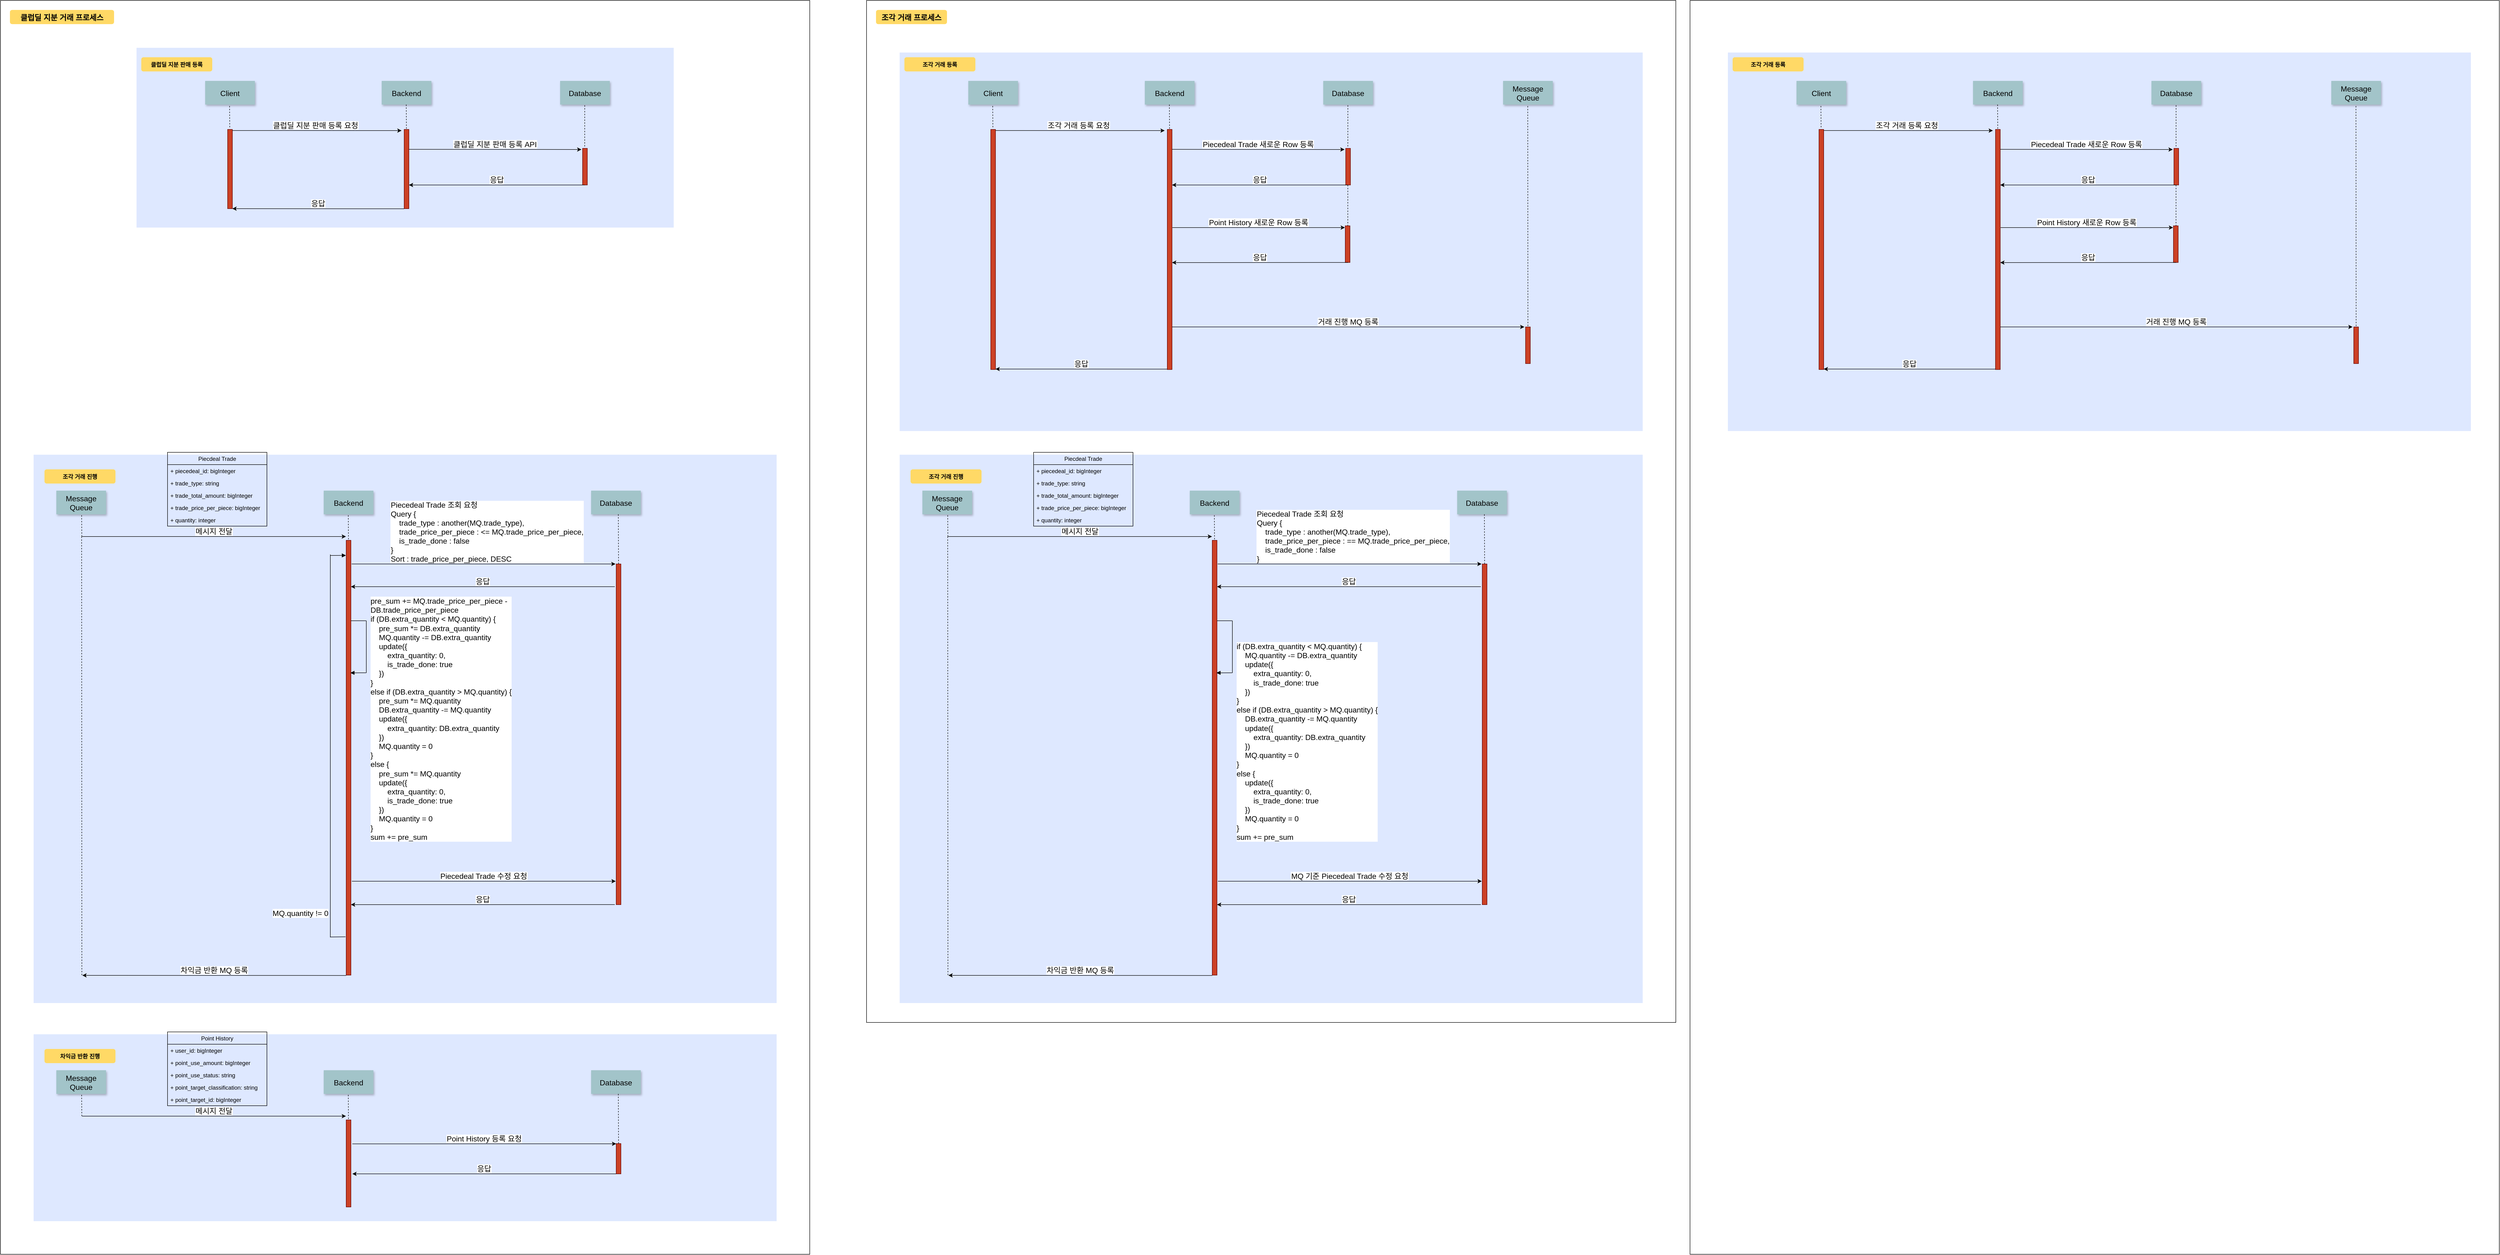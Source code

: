 <mxfile version="16.0.0" type="github">
  <diagram name="Page-1" id="9361dd3d-8414-5efd-6122-117bd74ce7a7">
    <mxGraphModel dx="2985" dy="1771" grid="1" gridSize="10" guides="1" tooltips="1" connect="1" arrows="1" fold="1" page="0" pageScale="1.5" pageWidth="826" pageHeight="1169" background="none" math="0" shadow="0">
      <root>
        <mxCell id="0" />
        <mxCell id="1" parent="0" />
        <mxCell id="0vnZlIIRoeIECLGpW38v-94" value="" style="rounded=0;whiteSpace=wrap;html=1;" parent="1" vertex="1">
          <mxGeometry x="3320" y="-80" width="1710" height="2650" as="geometry" />
        </mxCell>
        <mxCell id="KlOb9oc-CN9GO7hvicui-72" value="" style="rounded=0;whiteSpace=wrap;html=1;" parent="1" vertex="1">
          <mxGeometry x="1580" y="-80" width="1710" height="2160" as="geometry" />
        </mxCell>
        <mxCell id="69" value="" style="fillColor=#DEE8FF;strokeColor=none" parent="1" vertex="1">
          <mxGeometry x="1650" y="30" width="1570" height="800" as="geometry" />
        </mxCell>
        <mxCell id="71" value="조각 거래 등록" style="rounded=1;fontStyle=1;fillColor=#FFD966;strokeColor=none" parent="1" vertex="1">
          <mxGeometry x="1660" y="40" width="150" height="30" as="geometry" />
        </mxCell>
        <mxCell id="AhJz03Bt-B3YiPbpUyde-89" value="Client" style="shadow=1;fillColor=#A2C4C9;strokeColor=none;fontSize=16;" parent="1" vertex="1">
          <mxGeometry x="1795" y="90" width="105" height="50" as="geometry" />
        </mxCell>
        <mxCell id="AhJz03Bt-B3YiPbpUyde-90" value="Backend" style="shadow=1;fillColor=#A2C4C9;strokeColor=none;fontSize=16;" parent="1" vertex="1">
          <mxGeometry x="2168" y="90" width="105" height="50" as="geometry" />
        </mxCell>
        <mxCell id="AhJz03Bt-B3YiPbpUyde-91" value="Database" style="shadow=1;fillColor=#A2C4C9;strokeColor=none;fontSize=16;" parent="1" vertex="1">
          <mxGeometry x="2545" y="90" width="105" height="50" as="geometry" />
        </mxCell>
        <mxCell id="AhJz03Bt-B3YiPbpUyde-92" value="Message&#xa;Queue" style="shadow=1;fillColor=#A2C4C9;strokeColor=none;fontSize=16;" parent="1" vertex="1">
          <mxGeometry x="2925" y="90" width="105" height="50" as="geometry" />
        </mxCell>
        <mxCell id="AhJz03Bt-B3YiPbpUyde-94" value="조각 거래 등록 요청" style="edgeStyle=elbowEdgeStyle;elbow=vertical;verticalLabelPosition=top;verticalAlign=bottom;fontSize=16;" parent="1" edge="1">
          <mxGeometry x="1924.5" y="-38.12" width="100" height="100" as="geometry">
            <mxPoint x="1847" y="194.88" as="sourcePoint" />
            <mxPoint x="2210" y="195" as="targetPoint" />
            <Array as="points" />
          </mxGeometry>
        </mxCell>
        <mxCell id="AhJz03Bt-B3YiPbpUyde-95" value="" style="edgeStyle=none;endArrow=none;dashed=1" parent="1" edge="1">
          <mxGeometry x="2171.441" y="235" width="100" height="100" as="geometry">
            <mxPoint x="2219.87" y="140.0" as="sourcePoint" />
            <mxPoint x="2220.28" y="192" as="targetPoint" />
          </mxGeometry>
        </mxCell>
        <mxCell id="AhJz03Bt-B3YiPbpUyde-96" value="" style="fillColor=#CC4125;strokeColor=#660000" parent="1" vertex="1">
          <mxGeometry x="2215.5" y="192.56" width="10" height="507.44" as="geometry" />
        </mxCell>
        <mxCell id="AhJz03Bt-B3YiPbpUyde-97" value="Piecedeal Trade 새로운 Row 등록" style="edgeStyle=elbowEdgeStyle;elbow=vertical;verticalLabelPosition=top;verticalAlign=bottom;fontSize=16;" parent="1" edge="1">
          <mxGeometry x="2303" y="1.66" width="100" height="100" as="geometry">
            <mxPoint x="2225.5" y="234.66" as="sourcePoint" />
            <mxPoint x="2590" y="235" as="targetPoint" />
            <Array as="points" />
          </mxGeometry>
        </mxCell>
        <mxCell id="AhJz03Bt-B3YiPbpUyde-98" value="" style="edgeStyle=none;endArrow=none;dashed=1" parent="1" edge="1">
          <mxGeometry x="2548.641" y="236.56" width="100" height="100" as="geometry">
            <mxPoint x="2597.07" y="141.56" as="sourcePoint" />
            <mxPoint x="2597" y="231" as="targetPoint" />
          </mxGeometry>
        </mxCell>
        <mxCell id="AhJz03Bt-B3YiPbpUyde-99" value="" style="fillColor=#CC4125;strokeColor=#660000" parent="1" vertex="1">
          <mxGeometry x="2592.5" y="232.56" width="10" height="77.44" as="geometry" />
        </mxCell>
        <mxCell id="AhJz03Bt-B3YiPbpUyde-100" value="응답" style="edgeStyle=elbowEdgeStyle;elbow=vertical;verticalLabelPosition=top;verticalAlign=bottom;exitX=0.5;exitY=1;exitDx=0;exitDy=0;fontSize=16;" parent="1" source="AhJz03Bt-B3YiPbpUyde-99" target="AhJz03Bt-B3YiPbpUyde-96" edge="1">
          <mxGeometry x="2457.5" y="167" width="100" height="100" as="geometry">
            <mxPoint x="2380.0" y="400.0" as="sourcePoint" />
            <mxPoint x="2753" y="400.12" as="targetPoint" />
            <Array as="points" />
          </mxGeometry>
        </mxCell>
        <mxCell id="AhJz03Bt-B3YiPbpUyde-101" value="거래 진행 MQ 등록" style="edgeStyle=elbowEdgeStyle;elbow=vertical;verticalLabelPosition=top;verticalAlign=bottom;fontSize=16;" parent="1" edge="1">
          <mxGeometry x="2303" y="377" width="100" height="100" as="geometry">
            <mxPoint x="2225.5" y="610.0" as="sourcePoint" />
            <mxPoint x="2970" y="610" as="targetPoint" />
            <Array as="points" />
          </mxGeometry>
        </mxCell>
        <mxCell id="AhJz03Bt-B3YiPbpUyde-102" value="" style="edgeStyle=none;endArrow=none;dashed=1;entryX=0.5;entryY=0;entryDx=0;entryDy=0;" parent="1" target="AhJz03Bt-B3YiPbpUyde-103" edge="1">
          <mxGeometry x="2928.711" y="238.12" width="100" height="100" as="geometry">
            <mxPoint x="2977.14" y="143.12" as="sourcePoint" />
            <mxPoint x="2977" y="410" as="targetPoint" />
          </mxGeometry>
        </mxCell>
        <mxCell id="AhJz03Bt-B3YiPbpUyde-103" value="" style="fillColor=#CC4125;strokeColor=#660000" parent="1" vertex="1">
          <mxGeometry x="2972.5" y="610" width="10" height="77.44" as="geometry" />
        </mxCell>
        <mxCell id="AhJz03Bt-B3YiPbpUyde-105" value="응답" style="edgeStyle=elbowEdgeStyle;elbow=vertical;verticalLabelPosition=top;verticalAlign=bottom;fontSize=16;" parent="1" edge="1">
          <mxGeometry x="1930" y="466" width="100" height="100" as="geometry">
            <mxPoint x="2215.5" y="699.12" as="sourcePoint" />
            <mxPoint x="1852.5" y="699" as="targetPoint" />
            <Array as="points" />
          </mxGeometry>
        </mxCell>
        <mxCell id="AhJz03Bt-B3YiPbpUyde-106" value="" style="fillColor=#CC4125;strokeColor=#660000" parent="1" vertex="1">
          <mxGeometry x="1842.5" y="192.56" width="10" height="507.44" as="geometry" />
        </mxCell>
        <mxCell id="AhJz03Bt-B3YiPbpUyde-107" value="" style="edgeStyle=none;endArrow=none;dashed=1;" parent="1" edge="1">
          <mxGeometry x="1798.161" y="238" width="100" height="100" as="geometry">
            <mxPoint x="1846.59" y="143" as="sourcePoint" />
            <mxPoint x="1847" y="190" as="targetPoint" />
          </mxGeometry>
        </mxCell>
        <mxCell id="SZOiIeE2iXW8za4jXHJB-89" value="" style="fillColor=#DEE8FF;strokeColor=none" parent="1" vertex="1">
          <mxGeometry x="1650" y="880" width="1570" height="1159" as="geometry" />
        </mxCell>
        <mxCell id="SZOiIeE2iXW8za4jXHJB-90" value="조각 거래 진행" style="rounded=1;fontStyle=1;fillColor=#FFD966;strokeColor=none" parent="1" vertex="1">
          <mxGeometry x="1673" y="911" width="150" height="30" as="geometry" />
        </mxCell>
        <mxCell id="SZOiIeE2iXW8za4jXHJB-91" value="Message&#xa;Queue" style="shadow=1;fillColor=#A2C4C9;strokeColor=none;fontSize=16;" parent="1" vertex="1">
          <mxGeometry x="1698" y="956" width="105" height="50" as="geometry" />
        </mxCell>
        <mxCell id="SZOiIeE2iXW8za4jXHJB-93" value="Backend" style="shadow=1;fillColor=#A2C4C9;strokeColor=none;fontSize=16;" parent="1" vertex="1">
          <mxGeometry x="2263" y="956" width="105" height="50" as="geometry" />
        </mxCell>
        <mxCell id="SZOiIeE2iXW8za4jXHJB-94" value="Database" style="shadow=1;fillColor=#A2C4C9;strokeColor=none;fontSize=16;" parent="1" vertex="1">
          <mxGeometry x="2828" y="956" width="105" height="50" as="geometry" />
        </mxCell>
        <mxCell id="SZOiIeE2iXW8za4jXHJB-109" value="" style="edgeStyle=none;endArrow=none;dashed=1;" parent="1" edge="1">
          <mxGeometry x="1703.071" y="1103" width="100" height="100" as="geometry">
            <mxPoint x="1751.5" y="1008" as="sourcePoint" />
            <mxPoint x="1751.91" y="1055" as="targetPoint" />
          </mxGeometry>
        </mxCell>
        <mxCell id="SZOiIeE2iXW8za4jXHJB-111" value="메시지 전달" style="edgeStyle=elbowEdgeStyle;elbow=vertical;verticalLabelPosition=top;verticalAlign=bottom;fontSize=16;" parent="1" edge="1">
          <mxGeometry x="1830" y="820" width="100" height="100" as="geometry">
            <mxPoint x="1752.5" y="1053" as="sourcePoint" />
            <mxPoint x="2310" y="1053" as="targetPoint" />
            <Array as="points" />
          </mxGeometry>
        </mxCell>
        <mxCell id="SZOiIeE2iXW8za4jXHJB-112" value="" style="edgeStyle=none;endArrow=none;dashed=1" parent="1" edge="1">
          <mxGeometry x="2266.481" y="1103" width="100" height="100" as="geometry">
            <mxPoint x="2314.91" y="1008.0" as="sourcePoint" />
            <mxPoint x="2315.32" y="1060" as="targetPoint" />
          </mxGeometry>
        </mxCell>
        <mxCell id="SZOiIeE2iXW8za4jXHJB-113" value="" style="fillColor=#CC4125;strokeColor=#660000" parent="1" vertex="1">
          <mxGeometry x="2310.5" y="1061" width="10" height="919" as="geometry" />
        </mxCell>
        <mxCell id="SZOiIeE2iXW8za4jXHJB-114" value="Piecdeal Trade" style="swimlane;fontStyle=0;childLayout=stackLayout;horizontal=1;startSize=26;fillColor=none;horizontalStack=0;resizeParent=1;resizeParentMax=0;resizeLast=0;collapsible=1;marginBottom=0;" parent="1" vertex="1">
          <mxGeometry x="1933" y="875" width="210" height="156" as="geometry" />
        </mxCell>
        <mxCell id="SZOiIeE2iXW8za4jXHJB-115" value="+ piecedeal_id: bigInteger" style="text;strokeColor=none;fillColor=none;align=left;verticalAlign=top;spacingLeft=4;spacingRight=4;overflow=hidden;rotatable=0;points=[[0,0.5],[1,0.5]];portConstraint=eastwest;" parent="SZOiIeE2iXW8za4jXHJB-114" vertex="1">
          <mxGeometry y="26" width="210" height="26" as="geometry" />
        </mxCell>
        <mxCell id="SZOiIeE2iXW8za4jXHJB-116" value="+ trade_type: string" style="text;strokeColor=none;fillColor=none;align=left;verticalAlign=top;spacingLeft=4;spacingRight=4;overflow=hidden;rotatable=0;points=[[0,0.5],[1,0.5]];portConstraint=eastwest;" parent="SZOiIeE2iXW8za4jXHJB-114" vertex="1">
          <mxGeometry y="52" width="210" height="26" as="geometry" />
        </mxCell>
        <mxCell id="SZOiIeE2iXW8za4jXHJB-117" value="+ trade_total_amount: bigInteger" style="text;strokeColor=none;fillColor=none;align=left;verticalAlign=top;spacingLeft=4;spacingRight=4;overflow=hidden;rotatable=0;points=[[0,0.5],[1,0.5]];portConstraint=eastwest;" parent="SZOiIeE2iXW8za4jXHJB-114" vertex="1">
          <mxGeometry y="78" width="210" height="26" as="geometry" />
        </mxCell>
        <mxCell id="SZOiIeE2iXW8za4jXHJB-119" value="+ trade_price_per_piece: bigInteger" style="text;strokeColor=none;fillColor=none;align=left;verticalAlign=top;spacingLeft=4;spacingRight=4;overflow=hidden;rotatable=0;points=[[0,0.5],[1,0.5]];portConstraint=eastwest;" parent="SZOiIeE2iXW8za4jXHJB-114" vertex="1">
          <mxGeometry y="104" width="210" height="26" as="geometry" />
        </mxCell>
        <mxCell id="SZOiIeE2iXW8za4jXHJB-118" value="+ quantity: integer" style="text;strokeColor=none;fillColor=none;align=left;verticalAlign=top;spacingLeft=4;spacingRight=4;overflow=hidden;rotatable=0;points=[[0,0.5],[1,0.5]];portConstraint=eastwest;" parent="SZOiIeE2iXW8za4jXHJB-114" vertex="1">
          <mxGeometry y="130" width="210" height="26" as="geometry" />
        </mxCell>
        <mxCell id="SZOiIeE2iXW8za4jXHJB-120" value="" style="fillColor=#CC4125;strokeColor=#660000" parent="1" vertex="1">
          <mxGeometry x="2881" y="1111" width="10" height="720" as="geometry" />
        </mxCell>
        <mxCell id="SZOiIeE2iXW8za4jXHJB-121" value="" style="edgeStyle=none;endArrow=none;dashed=1;entryX=0.5;entryY=0;entryDx=0;entryDy=0;" parent="1" target="SZOiIeE2iXW8za4jXHJB-120" edge="1">
          <mxGeometry x="2837.071" y="1101" width="100" height="100" as="geometry">
            <mxPoint x="2885.5" y="1006" as="sourcePoint" />
            <mxPoint x="2885.91" y="1058" as="targetPoint" />
          </mxGeometry>
        </mxCell>
        <mxCell id="SZOiIeE2iXW8za4jXHJB-123" value="Piecedeal Trade 조회 요청&#xa;Query {&#xa;    trade_type : another(MQ.trade_type),&#xa;    trade_price_per_piece : == MQ.trade_price_per_piece,&#xa;    is_trade_done : false&#xa;}" style="edgeStyle=elbowEdgeStyle;elbow=vertical;verticalLabelPosition=top;verticalAlign=bottom;fontSize=16;align=left;" parent="1" edge="1">
          <mxGeometry x="-97" y="1" width="100" height="100" as="geometry">
            <mxPoint x="2322" y="1111" as="sourcePoint" />
            <mxPoint x="2879.5" y="1111" as="targetPoint" />
            <Array as="points" />
            <mxPoint x="-198" as="offset" />
          </mxGeometry>
        </mxCell>
        <mxCell id="SZOiIeE2iXW8za4jXHJB-124" value="" style="edgeStyle=none;endArrow=none;dashed=1" parent="1" edge="1">
          <mxGeometry x="2548.551" y="405" width="100" height="100" as="geometry">
            <mxPoint x="2596.98" y="310.0" as="sourcePoint" />
            <mxPoint x="2596.91" y="399.44" as="targetPoint" />
          </mxGeometry>
        </mxCell>
        <mxCell id="SZOiIeE2iXW8za4jXHJB-125" value="Point History 새로운 Row 등록" style="edgeStyle=elbowEdgeStyle;elbow=vertical;verticalLabelPosition=top;verticalAlign=bottom;fontSize=16;" parent="1" edge="1">
          <mxGeometry x="2303.75" y="167" width="100" height="100" as="geometry">
            <mxPoint x="2226.25" y="400.0" as="sourcePoint" />
            <mxPoint x="2590.75" y="400.34" as="targetPoint" />
            <Array as="points" />
          </mxGeometry>
        </mxCell>
        <mxCell id="SZOiIeE2iXW8za4jXHJB-126" value="" style="fillColor=#CC4125;strokeColor=#660000" parent="1" vertex="1">
          <mxGeometry x="2591.5" y="396.28" width="10" height="77.44" as="geometry" />
        </mxCell>
        <mxCell id="SZOiIeE2iXW8za4jXHJB-127" value="응답" style="edgeStyle=elbowEdgeStyle;elbow=vertical;verticalLabelPosition=top;verticalAlign=bottom;exitX=0.5;exitY=1;exitDx=0;exitDy=0;fontSize=16;" parent="1" edge="1">
          <mxGeometry x="2457.5" y="330.72" width="100" height="100" as="geometry">
            <mxPoint x="2597.5" y="473.72" as="sourcePoint" />
            <mxPoint x="2225.5" y="474.308" as="targetPoint" />
            <Array as="points" />
          </mxGeometry>
        </mxCell>
        <mxCell id="SZOiIeE2iXW8za4jXHJB-129" value="응답" style="edgeStyle=elbowEdgeStyle;elbow=vertical;verticalLabelPosition=top;verticalAlign=bottom;fontSize=16;" parent="1" edge="1">
          <mxGeometry x="2398" y="926" width="100" height="100" as="geometry">
            <mxPoint x="2878" y="1159" as="sourcePoint" />
            <mxPoint x="2320.5" y="1159" as="targetPoint" />
            <Array as="points" />
          </mxGeometry>
        </mxCell>
        <mxCell id="SZOiIeE2iXW8za4jXHJB-132" value="" style="endArrow=none;html=1;rounded=0;" parent="1" edge="1">
          <mxGeometry width="50" height="50" relative="1" as="geometry">
            <mxPoint x="2320.5" y="1231" as="sourcePoint" />
            <mxPoint x="2353" y="1231" as="targetPoint" />
          </mxGeometry>
        </mxCell>
        <mxCell id="SZOiIeE2iXW8za4jXHJB-134" value="" style="endArrow=none;html=1;rounded=0;" parent="1" edge="1">
          <mxGeometry width="50" height="50" relative="1" as="geometry">
            <mxPoint x="2353" y="1231" as="sourcePoint" />
            <mxPoint x="2353" y="1341" as="targetPoint" />
          </mxGeometry>
        </mxCell>
        <mxCell id="SZOiIeE2iXW8za4jXHJB-136" value="&lt;div&gt;&lt;/div&gt;&lt;div&gt;if (DB.extra_quantity &amp;lt; MQ.quantity) {&lt;/div&gt;&lt;div&gt;&amp;nbsp; &amp;nbsp; MQ.quantity -= DB.extra_quantity&lt;/div&gt;&lt;div&gt;&amp;nbsp; &amp;nbsp; update({&lt;/div&gt;&lt;div&gt;&amp;nbsp; &amp;nbsp; &amp;nbsp; &amp;nbsp; extra_quantity: 0,&lt;/div&gt;&lt;div&gt;&amp;nbsp; &amp;nbsp; &amp;nbsp; &amp;nbsp; is_trade_done: true&lt;/div&gt;&lt;div&gt;&amp;nbsp; &amp;nbsp; })&lt;/div&gt;&lt;div&gt;}&lt;/div&gt;&lt;div&gt;else if (DB.extra_quantity &amp;gt; MQ.quantity) {&lt;/div&gt;&lt;div&gt;&amp;nbsp; &amp;nbsp; DB.extra_quantity -= MQ.quantity&lt;/div&gt;&lt;div&gt;&amp;nbsp; &amp;nbsp; update({&lt;/div&gt;&lt;div&gt;&amp;nbsp; &amp;nbsp; &amp;nbsp; &amp;nbsp; extra_quantity: DB.extra_quantity&lt;/div&gt;&lt;div&gt;&amp;nbsp; &amp;nbsp; })&lt;/div&gt;&lt;div&gt;&amp;nbsp; &amp;nbsp; MQ.quantity = 0&lt;/div&gt;&lt;div&gt;}&lt;/div&gt;&lt;div&gt;else {&lt;/div&gt;&lt;div&gt;&amp;nbsp; &amp;nbsp; update({&lt;/div&gt;&lt;div&gt;&amp;nbsp; &amp;nbsp; &amp;nbsp; &amp;nbsp; extra_quantity: 0,&lt;/div&gt;&lt;div&gt;&amp;nbsp; &amp;nbsp; &amp;nbsp; &amp;nbsp; is_trade_done: true&lt;/div&gt;&lt;div&gt;&amp;nbsp; &amp;nbsp; })&lt;/div&gt;&lt;div&gt;&amp;nbsp; &amp;nbsp; MQ.quantity = 0&lt;/div&gt;&lt;div&gt;}&lt;/div&gt;&lt;div&gt;sum += pre_sum&lt;/div&gt;" style="html=1;verticalAlign=bottom;endArrow=block;rounded=0;entryX=1.591;entryY=0.835;entryDx=0;entryDy=0;entryPerimeter=0;fontSize=16;align=left;" parent="1" edge="1">
          <mxGeometry x="-1" y="359" width="80" relative="1" as="geometry">
            <mxPoint x="2353" y="1341" as="sourcePoint" />
            <mxPoint x="2319.41" y="1341.112" as="targetPoint" />
            <mxPoint x="6" as="offset" />
          </mxGeometry>
        </mxCell>
        <mxCell id="SZOiIeE2iXW8za4jXHJB-137" value="MQ 기준 Piecedeal Trade 수정 요청" style="edgeStyle=elbowEdgeStyle;elbow=vertical;verticalLabelPosition=top;verticalAlign=bottom;fontSize=16;" parent="1" edge="1">
          <mxGeometry x="2400" y="1548.47" width="100" height="100" as="geometry">
            <mxPoint x="2322.5" y="1781.47" as="sourcePoint" />
            <mxPoint x="2880" y="1781.47" as="targetPoint" />
            <Array as="points" />
          </mxGeometry>
        </mxCell>
        <mxCell id="SZOiIeE2iXW8za4jXHJB-140" value="응답" style="edgeStyle=elbowEdgeStyle;elbow=vertical;verticalLabelPosition=top;verticalAlign=bottom;fontSize=16;" parent="1" edge="1">
          <mxGeometry x="2398" y="1597.91" width="100" height="100" as="geometry">
            <mxPoint x="2878.0" y="1830.91" as="sourcePoint" />
            <mxPoint x="2320.5" y="1830.91" as="targetPoint" />
            <Array as="points" />
          </mxGeometry>
        </mxCell>
        <mxCell id="SZOiIeE2iXW8za4jXHJB-149" value="" style="edgeStyle=none;endArrow=none;dashed=1;" parent="1" edge="1">
          <mxGeometry x="1703.071" y="1148" width="100" height="100" as="geometry">
            <mxPoint x="1751.5" y="1053" as="sourcePoint" />
            <mxPoint x="1752" y="1980" as="targetPoint" />
          </mxGeometry>
        </mxCell>
        <mxCell id="SZOiIeE2iXW8za4jXHJB-150" value="차익금 반환 MQ 등록" style="edgeStyle=elbowEdgeStyle;elbow=vertical;verticalLabelPosition=top;verticalAlign=bottom;fontSize=16;" parent="1" edge="1">
          <mxGeometry x="1830.5" y="1747.71" width="100" height="100" as="geometry">
            <mxPoint x="2310.5" y="1980.71" as="sourcePoint" />
            <mxPoint x="1753" y="1980.71" as="targetPoint" />
            <Array as="points" />
          </mxGeometry>
        </mxCell>
        <mxCell id="KlOb9oc-CN9GO7hvicui-73" value="조각 거래 프로세스" style="rounded=1;fontStyle=1;fillColor=#FFD966;strokeColor=none;fontSize=16;" parent="1" vertex="1">
          <mxGeometry x="1600" y="-60" width="150" height="30" as="geometry" />
        </mxCell>
        <mxCell id="KlOb9oc-CN9GO7hvicui-74" value="" style="rounded=0;whiteSpace=wrap;html=1;" parent="1" vertex="1">
          <mxGeometry x="-250" y="-80" width="1710" height="2650" as="geometry" />
        </mxCell>
        <mxCell id="KlOb9oc-CN9GO7hvicui-75" value="" style="fillColor=#DEE8FF;strokeColor=none" parent="1" vertex="1">
          <mxGeometry x="37.5" y="20" width="1135" height="380" as="geometry" />
        </mxCell>
        <mxCell id="KlOb9oc-CN9GO7hvicui-76" value="클럽딜 지분 판매 등록" style="rounded=1;fontStyle=1;fillColor=#FFD966;strokeColor=none" parent="1" vertex="1">
          <mxGeometry x="47.5" y="40" width="150" height="30" as="geometry" />
        </mxCell>
        <mxCell id="KlOb9oc-CN9GO7hvicui-77" value="Client" style="shadow=1;fillColor=#A2C4C9;strokeColor=none;fontSize=16;" parent="1" vertex="1">
          <mxGeometry x="182.5" y="90" width="105" height="50" as="geometry" />
        </mxCell>
        <mxCell id="KlOb9oc-CN9GO7hvicui-78" value="Backend" style="shadow=1;fillColor=#A2C4C9;strokeColor=none;fontSize=16;" parent="1" vertex="1">
          <mxGeometry x="555.5" y="90" width="105" height="50" as="geometry" />
        </mxCell>
        <mxCell id="KlOb9oc-CN9GO7hvicui-79" value="Database" style="shadow=1;fillColor=#A2C4C9;strokeColor=none;fontSize=16;" parent="1" vertex="1">
          <mxGeometry x="932.5" y="90" width="105" height="50" as="geometry" />
        </mxCell>
        <mxCell id="KlOb9oc-CN9GO7hvicui-81" value="클럽딜 지분 판매 등록 요청" style="edgeStyle=elbowEdgeStyle;elbow=vertical;verticalLabelPosition=top;verticalAlign=bottom;fontSize=16;" parent="1" edge="1">
          <mxGeometry x="312" y="-38.12" width="100" height="100" as="geometry">
            <mxPoint x="234.5" y="194.88" as="sourcePoint" />
            <mxPoint x="597.5" y="195" as="targetPoint" />
            <Array as="points" />
          </mxGeometry>
        </mxCell>
        <mxCell id="KlOb9oc-CN9GO7hvicui-82" value="" style="edgeStyle=none;endArrow=none;dashed=1" parent="1" edge="1">
          <mxGeometry x="558.941" y="235" width="100" height="100" as="geometry">
            <mxPoint x="607.37" y="140" as="sourcePoint" />
            <mxPoint x="607.78" y="192.0" as="targetPoint" />
          </mxGeometry>
        </mxCell>
        <mxCell id="KlOb9oc-CN9GO7hvicui-83" value="" style="fillColor=#CC4125;strokeColor=#660000" parent="1" vertex="1">
          <mxGeometry x="603" y="192.56" width="10" height="167.44" as="geometry" />
        </mxCell>
        <mxCell id="KlOb9oc-CN9GO7hvicui-84" value="클럽딜 지분 판매 등록 API" style="edgeStyle=elbowEdgeStyle;elbow=vertical;verticalLabelPosition=top;verticalAlign=bottom;fontSize=16;" parent="1" edge="1">
          <mxGeometry x="690.5" y="1.66" width="100" height="100" as="geometry">
            <mxPoint x="613" y="234.66" as="sourcePoint" />
            <mxPoint x="977.5" y="235" as="targetPoint" />
            <Array as="points" />
          </mxGeometry>
        </mxCell>
        <mxCell id="KlOb9oc-CN9GO7hvicui-85" value="" style="edgeStyle=none;endArrow=none;dashed=1" parent="1" edge="1">
          <mxGeometry x="936.141" y="236.56" width="100" height="100" as="geometry">
            <mxPoint x="984.57" y="141.56" as="sourcePoint" />
            <mxPoint x="984.5" y="231" as="targetPoint" />
          </mxGeometry>
        </mxCell>
        <mxCell id="KlOb9oc-CN9GO7hvicui-86" value="" style="fillColor=#CC4125;strokeColor=#660000" parent="1" vertex="1">
          <mxGeometry x="980" y="232.56" width="10" height="77.44" as="geometry" />
        </mxCell>
        <mxCell id="KlOb9oc-CN9GO7hvicui-87" value="응답" style="edgeStyle=elbowEdgeStyle;elbow=vertical;verticalLabelPosition=top;verticalAlign=bottom;exitX=0.5;exitY=1;exitDx=0;exitDy=0;fontSize=16;" parent="1" source="KlOb9oc-CN9GO7hvicui-86" target="KlOb9oc-CN9GO7hvicui-83" edge="1">
          <mxGeometry x="845" y="167" width="100" height="100" as="geometry">
            <mxPoint x="767.5" y="400.0" as="sourcePoint" />
            <mxPoint x="1140.5" y="400.12" as="targetPoint" />
            <Array as="points" />
          </mxGeometry>
        </mxCell>
        <mxCell id="KlOb9oc-CN9GO7hvicui-91" value="응답" style="edgeStyle=elbowEdgeStyle;elbow=vertical;verticalLabelPosition=top;verticalAlign=bottom;fontSize=16;" parent="1" edge="1">
          <mxGeometry x="317.5" y="127.18" width="100" height="100" as="geometry">
            <mxPoint x="603" y="360.3" as="sourcePoint" />
            <mxPoint x="240" y="360.18" as="targetPoint" />
            <Array as="points" />
          </mxGeometry>
        </mxCell>
        <mxCell id="KlOb9oc-CN9GO7hvicui-92" value="" style="fillColor=#CC4125;strokeColor=#660000" parent="1" vertex="1">
          <mxGeometry x="230" y="192.56" width="10" height="167.44" as="geometry" />
        </mxCell>
        <mxCell id="KlOb9oc-CN9GO7hvicui-93" value="" style="edgeStyle=none;endArrow=none;dashed=1;" parent="1" edge="1">
          <mxGeometry x="185.661" y="238" width="100" height="100" as="geometry">
            <mxPoint x="234.09" y="143" as="sourcePoint" />
            <mxPoint x="234.5" y="190" as="targetPoint" />
          </mxGeometry>
        </mxCell>
        <mxCell id="KlOb9oc-CN9GO7hvicui-94" value="" style="fillColor=#DEE8FF;strokeColor=none" parent="1" vertex="1">
          <mxGeometry x="-180" y="880" width="1570" height="1159" as="geometry" />
        </mxCell>
        <mxCell id="KlOb9oc-CN9GO7hvicui-95" value="조각 거래 진행" style="rounded=1;fontStyle=1;fillColor=#FFD966;strokeColor=none" parent="1" vertex="1">
          <mxGeometry x="-157" y="911" width="150" height="30" as="geometry" />
        </mxCell>
        <mxCell id="KlOb9oc-CN9GO7hvicui-96" value="Message&#xa;Queue" style="shadow=1;fillColor=#A2C4C9;strokeColor=none;fontSize=16;" parent="1" vertex="1">
          <mxGeometry x="-132" y="956" width="105" height="50" as="geometry" />
        </mxCell>
        <mxCell id="KlOb9oc-CN9GO7hvicui-97" value="Backend" style="shadow=1;fillColor=#A2C4C9;strokeColor=none;fontSize=16;" parent="1" vertex="1">
          <mxGeometry x="433" y="956" width="105" height="50" as="geometry" />
        </mxCell>
        <mxCell id="KlOb9oc-CN9GO7hvicui-98" value="Database" style="shadow=1;fillColor=#A2C4C9;strokeColor=none;fontSize=16;" parent="1" vertex="1">
          <mxGeometry x="998" y="956" width="105" height="50" as="geometry" />
        </mxCell>
        <mxCell id="KlOb9oc-CN9GO7hvicui-99" value="" style="edgeStyle=none;endArrow=none;dashed=1;" parent="1" edge="1">
          <mxGeometry x="-126.929" y="1103" width="100" height="100" as="geometry">
            <mxPoint x="-78.5" y="1008" as="sourcePoint" />
            <mxPoint x="-78.09" y="1055" as="targetPoint" />
          </mxGeometry>
        </mxCell>
        <mxCell id="KlOb9oc-CN9GO7hvicui-100" value="메시지 전달" style="edgeStyle=elbowEdgeStyle;elbow=vertical;verticalLabelPosition=top;verticalAlign=bottom;fontSize=16;" parent="1" edge="1">
          <mxGeometry y="820" width="100" height="100" as="geometry">
            <mxPoint x="-77.5" y="1053" as="sourcePoint" />
            <mxPoint x="480" y="1053" as="targetPoint" />
            <Array as="points" />
          </mxGeometry>
        </mxCell>
        <mxCell id="KlOb9oc-CN9GO7hvicui-101" value="" style="edgeStyle=none;endArrow=none;dashed=1" parent="1" edge="1">
          <mxGeometry x="436.481" y="1103" width="100" height="100" as="geometry">
            <mxPoint x="484.91" y="1008" as="sourcePoint" />
            <mxPoint x="485.32" y="1060" as="targetPoint" />
          </mxGeometry>
        </mxCell>
        <mxCell id="KlOb9oc-CN9GO7hvicui-102" value="" style="fillColor=#CC4125;strokeColor=#660000" parent="1" vertex="1">
          <mxGeometry x="480.5" y="1061" width="10" height="919" as="geometry" />
        </mxCell>
        <mxCell id="KlOb9oc-CN9GO7hvicui-103" value="Piecdeal Trade" style="swimlane;fontStyle=0;childLayout=stackLayout;horizontal=1;startSize=26;fillColor=none;horizontalStack=0;resizeParent=1;resizeParentMax=0;resizeLast=0;collapsible=1;marginBottom=0;" parent="1" vertex="1">
          <mxGeometry x="103" y="875" width="210" height="156" as="geometry" />
        </mxCell>
        <mxCell id="KlOb9oc-CN9GO7hvicui-104" value="+ piecedeal_id: bigInteger" style="text;strokeColor=none;fillColor=none;align=left;verticalAlign=top;spacingLeft=4;spacingRight=4;overflow=hidden;rotatable=0;points=[[0,0.5],[1,0.5]];portConstraint=eastwest;" parent="KlOb9oc-CN9GO7hvicui-103" vertex="1">
          <mxGeometry y="26" width="210" height="26" as="geometry" />
        </mxCell>
        <mxCell id="KlOb9oc-CN9GO7hvicui-105" value="+ trade_type: string" style="text;strokeColor=none;fillColor=none;align=left;verticalAlign=top;spacingLeft=4;spacingRight=4;overflow=hidden;rotatable=0;points=[[0,0.5],[1,0.5]];portConstraint=eastwest;" parent="KlOb9oc-CN9GO7hvicui-103" vertex="1">
          <mxGeometry y="52" width="210" height="26" as="geometry" />
        </mxCell>
        <mxCell id="KlOb9oc-CN9GO7hvicui-106" value="+ trade_total_amount: bigInteger" style="text;strokeColor=none;fillColor=none;align=left;verticalAlign=top;spacingLeft=4;spacingRight=4;overflow=hidden;rotatable=0;points=[[0,0.5],[1,0.5]];portConstraint=eastwest;" parent="KlOb9oc-CN9GO7hvicui-103" vertex="1">
          <mxGeometry y="78" width="210" height="26" as="geometry" />
        </mxCell>
        <mxCell id="KlOb9oc-CN9GO7hvicui-107" value="+ trade_price_per_piece: bigInteger" style="text;strokeColor=none;fillColor=none;align=left;verticalAlign=top;spacingLeft=4;spacingRight=4;overflow=hidden;rotatable=0;points=[[0,0.5],[1,0.5]];portConstraint=eastwest;" parent="KlOb9oc-CN9GO7hvicui-103" vertex="1">
          <mxGeometry y="104" width="210" height="26" as="geometry" />
        </mxCell>
        <mxCell id="KlOb9oc-CN9GO7hvicui-108" value="+ quantity: integer" style="text;strokeColor=none;fillColor=none;align=left;verticalAlign=top;spacingLeft=4;spacingRight=4;overflow=hidden;rotatable=0;points=[[0,0.5],[1,0.5]];portConstraint=eastwest;" parent="KlOb9oc-CN9GO7hvicui-103" vertex="1">
          <mxGeometry y="130" width="210" height="26" as="geometry" />
        </mxCell>
        <mxCell id="KlOb9oc-CN9GO7hvicui-109" value="" style="fillColor=#CC4125;strokeColor=#660000" parent="1" vertex="1">
          <mxGeometry x="1051" y="1111" width="10" height="720" as="geometry" />
        </mxCell>
        <mxCell id="KlOb9oc-CN9GO7hvicui-110" value="" style="edgeStyle=none;endArrow=none;dashed=1;entryX=0.5;entryY=0;entryDx=0;entryDy=0;" parent="1" target="KlOb9oc-CN9GO7hvicui-109" edge="1">
          <mxGeometry x="1007.071" y="1101" width="100" height="100" as="geometry">
            <mxPoint x="1055.5" y="1006" as="sourcePoint" />
            <mxPoint x="1055.91" y="1058" as="targetPoint" />
          </mxGeometry>
        </mxCell>
        <mxCell id="KlOb9oc-CN9GO7hvicui-111" value="Piecedeal Trade 조회 요청&#xa;Query {&#xa;    trade_type : another(MQ.trade_type),&#xa;    trade_price_per_piece : &lt;= MQ.trade_price_per_piece,&#xa;    is_trade_done : false&#xa;}&#xa;Sort : trade_price_per_piece, DESC" style="edgeStyle=elbowEdgeStyle;elbow=vertical;verticalLabelPosition=top;verticalAlign=bottom;fontSize=16;align=left;" parent="1" edge="1">
          <mxGeometry x="-1927" y="1" width="100" height="100" as="geometry">
            <mxPoint x="492" y="1111" as="sourcePoint" />
            <mxPoint x="1049.5" y="1111" as="targetPoint" />
            <Array as="points" />
            <mxPoint x="-198" as="offset" />
          </mxGeometry>
        </mxCell>
        <mxCell id="KlOb9oc-CN9GO7hvicui-116" value="응답" style="edgeStyle=elbowEdgeStyle;elbow=vertical;verticalLabelPosition=top;verticalAlign=bottom;fontSize=16;" parent="1" edge="1">
          <mxGeometry x="568" y="926" width="100" height="100" as="geometry">
            <mxPoint x="1048" y="1159" as="sourcePoint" />
            <mxPoint x="490.5" y="1159" as="targetPoint" />
            <Array as="points" />
          </mxGeometry>
        </mxCell>
        <mxCell id="KlOb9oc-CN9GO7hvicui-117" value="" style="endArrow=none;html=1;rounded=0;" parent="1" edge="1">
          <mxGeometry width="50" height="50" relative="1" as="geometry">
            <mxPoint x="490.5" y="1231" as="sourcePoint" />
            <mxPoint x="523" y="1231" as="targetPoint" />
          </mxGeometry>
        </mxCell>
        <mxCell id="KlOb9oc-CN9GO7hvicui-118" value="" style="endArrow=none;html=1;rounded=0;" parent="1" edge="1">
          <mxGeometry width="50" height="50" relative="1" as="geometry">
            <mxPoint x="523" y="1231" as="sourcePoint" />
            <mxPoint x="523" y="1341" as="targetPoint" />
          </mxGeometry>
        </mxCell>
        <mxCell id="KlOb9oc-CN9GO7hvicui-119" value="&lt;div&gt;pre_sum += MQ.trade_price_per_piece -&amp;nbsp;&lt;/div&gt;DB.trade_price_per_piece&lt;div&gt;if (DB.extra_quantity &amp;lt; MQ.quantity) {&lt;/div&gt;&lt;div&gt;&amp;nbsp; &amp;nbsp; pre_sum *= DB.extra_quantity&lt;/div&gt;&lt;div&gt;&amp;nbsp; &amp;nbsp; MQ.quantity -= DB.extra_quantity&lt;/div&gt;&lt;div&gt;&amp;nbsp; &amp;nbsp; update({&lt;/div&gt;&lt;div&gt;&amp;nbsp; &amp;nbsp; &amp;nbsp; &amp;nbsp; extra_quantity: 0,&lt;/div&gt;&lt;div&gt;&amp;nbsp; &amp;nbsp; &amp;nbsp; &amp;nbsp; is_trade_done: true&lt;/div&gt;&lt;div&gt;&amp;nbsp; &amp;nbsp; })&lt;/div&gt;&lt;div&gt;}&lt;/div&gt;&lt;div&gt;else if (DB.extra_quantity &amp;gt; MQ.quantity) {&lt;/div&gt;&lt;div&gt;&lt;div&gt;&amp;nbsp; &amp;nbsp; pre_sum *= MQ.quantity&lt;/div&gt;&lt;/div&gt;&lt;div&gt;&amp;nbsp; &amp;nbsp; DB.extra_quantity -= MQ.quantity&lt;/div&gt;&lt;div&gt;&amp;nbsp; &amp;nbsp; update({&lt;/div&gt;&lt;div&gt;&amp;nbsp; &amp;nbsp; &amp;nbsp; &amp;nbsp; extra_quantity: DB.extra_quantity&lt;/div&gt;&lt;div&gt;&amp;nbsp; &amp;nbsp; })&lt;/div&gt;&lt;div&gt;&amp;nbsp; &amp;nbsp; MQ.quantity = 0&lt;/div&gt;&lt;div&gt;}&lt;/div&gt;&lt;div&gt;else {&lt;/div&gt;&lt;div&gt;&amp;nbsp; &amp;nbsp; pre_sum *= MQ.quantity&lt;/div&gt;&lt;div&gt;&amp;nbsp; &amp;nbsp; update({&lt;/div&gt;&lt;div&gt;&amp;nbsp; &amp;nbsp; &amp;nbsp; &amp;nbsp; extra_quantity: 0,&lt;/div&gt;&lt;div&gt;&amp;nbsp; &amp;nbsp; &amp;nbsp; &amp;nbsp; is_trade_done: true&lt;/div&gt;&lt;div&gt;&amp;nbsp; &amp;nbsp; })&lt;/div&gt;&lt;div&gt;&amp;nbsp; &amp;nbsp; MQ.quantity = 0&lt;/div&gt;&lt;div&gt;}&lt;/div&gt;&lt;div&gt;sum += pre_sum&lt;/div&gt;" style="html=1;verticalAlign=bottom;endArrow=block;rounded=0;entryX=1.591;entryY=0.835;entryDx=0;entryDy=0;entryPerimeter=0;fontSize=16;align=left;" parent="1" edge="1">
          <mxGeometry x="-1" y="359" width="80" relative="1" as="geometry">
            <mxPoint x="523" y="1341" as="sourcePoint" />
            <mxPoint x="489.41" y="1341.112" as="targetPoint" />
            <mxPoint x="6" as="offset" />
          </mxGeometry>
        </mxCell>
        <mxCell id="KlOb9oc-CN9GO7hvicui-120" value="Piecedeal Trade 수정 요청" style="edgeStyle=elbowEdgeStyle;elbow=vertical;verticalLabelPosition=top;verticalAlign=bottom;fontSize=16;" parent="1" edge="1">
          <mxGeometry x="570" y="1548.47" width="100" height="100" as="geometry">
            <mxPoint x="492.5" y="1781.47" as="sourcePoint" />
            <mxPoint x="1050" y="1781.47" as="targetPoint" />
            <Array as="points" />
          </mxGeometry>
        </mxCell>
        <mxCell id="KlOb9oc-CN9GO7hvicui-121" value="응답" style="edgeStyle=elbowEdgeStyle;elbow=vertical;verticalLabelPosition=top;verticalAlign=bottom;fontSize=16;" parent="1" edge="1">
          <mxGeometry x="568" y="1597.91" width="100" height="100" as="geometry">
            <mxPoint x="1048.0" y="1830.91" as="sourcePoint" />
            <mxPoint x="490.5" y="1830.91" as="targetPoint" />
            <Array as="points" />
          </mxGeometry>
        </mxCell>
        <mxCell id="KlOb9oc-CN9GO7hvicui-122" value="" style="endArrow=none;html=1;rounded=0;" parent="1" edge="1">
          <mxGeometry width="50" height="50" relative="1" as="geometry">
            <mxPoint x="446.32" y="1899.41" as="sourcePoint" />
            <mxPoint x="478.82" y="1899.41" as="targetPoint" />
            <Array as="points">
              <mxPoint x="479" y="1899" />
            </Array>
          </mxGeometry>
        </mxCell>
        <mxCell id="KlOb9oc-CN9GO7hvicui-123" value="" style="endArrow=none;html=1;rounded=0;" parent="1" edge="1">
          <mxGeometry width="50" height="50" relative="1" as="geometry">
            <mxPoint x="447" y="1091" as="sourcePoint" />
            <mxPoint x="447" y="1900" as="targetPoint" />
          </mxGeometry>
        </mxCell>
        <mxCell id="KlOb9oc-CN9GO7hvicui-124" value="MQ.quantity != 0" style="html=1;verticalAlign=bottom;endArrow=block;rounded=0;fontSize=16;align=left;entryX=-0.056;entryY=0.058;entryDx=0;entryDy=0;entryPerimeter=0;" parent="1" edge="1">
          <mxGeometry x="-1" y="-778" width="80" relative="1" as="geometry">
            <mxPoint x="447" y="1093" as="sourcePoint" />
            <mxPoint x="479.94" y="1092.9" as="targetPoint" />
            <mxPoint x="-126" y="-10" as="offset" />
          </mxGeometry>
        </mxCell>
        <mxCell id="KlOb9oc-CN9GO7hvicui-125" value="" style="edgeStyle=none;endArrow=none;dashed=1;" parent="1" edge="1">
          <mxGeometry x="-126.929" y="1148" width="100" height="100" as="geometry">
            <mxPoint x="-78.5" y="1053" as="sourcePoint" />
            <mxPoint x="-78" y="1980" as="targetPoint" />
          </mxGeometry>
        </mxCell>
        <mxCell id="KlOb9oc-CN9GO7hvicui-126" value="차익금 반환 MQ 등록" style="edgeStyle=elbowEdgeStyle;elbow=vertical;verticalLabelPosition=top;verticalAlign=bottom;fontSize=16;" parent="1" edge="1">
          <mxGeometry x="0.5" y="1747.71" width="100" height="100" as="geometry">
            <mxPoint x="480.5" y="1980.71" as="sourcePoint" />
            <mxPoint x="-77" y="1980.71" as="targetPoint" />
            <Array as="points" />
          </mxGeometry>
        </mxCell>
        <mxCell id="KlOb9oc-CN9GO7hvicui-127" value="" style="fillColor=#DEE8FF;strokeColor=none" parent="1" vertex="1">
          <mxGeometry x="-180" y="2105" width="1570" height="395" as="geometry" />
        </mxCell>
        <mxCell id="KlOb9oc-CN9GO7hvicui-128" value="차익금 반환 진행" style="rounded=1;fontStyle=1;fillColor=#FFD966;strokeColor=none" parent="1" vertex="1">
          <mxGeometry x="-157" y="2136" width="150" height="30" as="geometry" />
        </mxCell>
        <mxCell id="KlOb9oc-CN9GO7hvicui-129" value="Message&#xa;Queue" style="shadow=1;fillColor=#A2C4C9;strokeColor=none;fontSize=16;" parent="1" vertex="1">
          <mxGeometry x="-132" y="2181" width="105" height="50" as="geometry" />
        </mxCell>
        <mxCell id="KlOb9oc-CN9GO7hvicui-130" value="Backend" style="shadow=1;fillColor=#A2C4C9;strokeColor=none;fontSize=16;" parent="1" vertex="1">
          <mxGeometry x="433" y="2181" width="105" height="50" as="geometry" />
        </mxCell>
        <mxCell id="KlOb9oc-CN9GO7hvicui-131" value="Database" style="shadow=1;fillColor=#A2C4C9;strokeColor=none;fontSize=16;" parent="1" vertex="1">
          <mxGeometry x="998" y="2181" width="105" height="50" as="geometry" />
        </mxCell>
        <mxCell id="KlOb9oc-CN9GO7hvicui-132" value="" style="edgeStyle=none;endArrow=none;dashed=1;" parent="1" edge="1">
          <mxGeometry x="-126.929" y="2328" width="100" height="100" as="geometry">
            <mxPoint x="-78.5" y="2233" as="sourcePoint" />
            <mxPoint x="-78.09" y="2280" as="targetPoint" />
          </mxGeometry>
        </mxCell>
        <mxCell id="KlOb9oc-CN9GO7hvicui-133" value="메시지 전달" style="edgeStyle=elbowEdgeStyle;elbow=vertical;verticalLabelPosition=top;verticalAlign=bottom;fontSize=16;" parent="1" edge="1">
          <mxGeometry y="2045" width="100" height="100" as="geometry">
            <mxPoint x="-77.5" y="2278" as="sourcePoint" />
            <mxPoint x="480" y="2278" as="targetPoint" />
            <Array as="points" />
          </mxGeometry>
        </mxCell>
        <mxCell id="KlOb9oc-CN9GO7hvicui-134" value="" style="edgeStyle=none;endArrow=none;dashed=1" parent="1" edge="1">
          <mxGeometry x="436.481" y="2328" width="100" height="100" as="geometry">
            <mxPoint x="484.91" y="2233" as="sourcePoint" />
            <mxPoint x="485.32" y="2285" as="targetPoint" />
          </mxGeometry>
        </mxCell>
        <mxCell id="KlOb9oc-CN9GO7hvicui-135" value="" style="fillColor=#CC4125;strokeColor=#660000" parent="1" vertex="1">
          <mxGeometry x="480.5" y="2286" width="10" height="184" as="geometry" />
        </mxCell>
        <mxCell id="KlOb9oc-CN9GO7hvicui-136" value="Point History" style="swimlane;fontStyle=0;childLayout=stackLayout;horizontal=1;startSize=26;fillColor=none;horizontalStack=0;resizeParent=1;resizeParentMax=0;resizeLast=0;collapsible=1;marginBottom=0;" parent="1" vertex="1">
          <mxGeometry x="103" y="2100" width="210" height="156" as="geometry" />
        </mxCell>
        <mxCell id="KlOb9oc-CN9GO7hvicui-137" value="+ user_id: bigInteger" style="text;strokeColor=none;fillColor=none;align=left;verticalAlign=top;spacingLeft=4;spacingRight=4;overflow=hidden;rotatable=0;points=[[0,0.5],[1,0.5]];portConstraint=eastwest;" parent="KlOb9oc-CN9GO7hvicui-136" vertex="1">
          <mxGeometry y="26" width="210" height="26" as="geometry" />
        </mxCell>
        <mxCell id="KlOb9oc-CN9GO7hvicui-138" value="+ point_use_amount: bigInteger" style="text;strokeColor=none;fillColor=none;align=left;verticalAlign=top;spacingLeft=4;spacingRight=4;overflow=hidden;rotatable=0;points=[[0,0.5],[1,0.5]];portConstraint=eastwest;" parent="KlOb9oc-CN9GO7hvicui-136" vertex="1">
          <mxGeometry y="52" width="210" height="26" as="geometry" />
        </mxCell>
        <mxCell id="KlOb9oc-CN9GO7hvicui-139" value="+ point_use_status: string" style="text;strokeColor=none;fillColor=none;align=left;verticalAlign=top;spacingLeft=4;spacingRight=4;overflow=hidden;rotatable=0;points=[[0,0.5],[1,0.5]];portConstraint=eastwest;" parent="KlOb9oc-CN9GO7hvicui-136" vertex="1">
          <mxGeometry y="78" width="210" height="26" as="geometry" />
        </mxCell>
        <mxCell id="KlOb9oc-CN9GO7hvicui-140" value="+ point_target_classification: string" style="text;strokeColor=none;fillColor=none;align=left;verticalAlign=top;spacingLeft=4;spacingRight=4;overflow=hidden;rotatable=0;points=[[0,0.5],[1,0.5]];portConstraint=eastwest;" parent="KlOb9oc-CN9GO7hvicui-136" vertex="1">
          <mxGeometry y="104" width="210" height="26" as="geometry" />
        </mxCell>
        <mxCell id="KlOb9oc-CN9GO7hvicui-141" value="+ point_target_id: bigInteger" style="text;strokeColor=none;fillColor=none;align=left;verticalAlign=top;spacingLeft=4;spacingRight=4;overflow=hidden;rotatable=0;points=[[0,0.5],[1,0.5]];portConstraint=eastwest;" parent="KlOb9oc-CN9GO7hvicui-136" vertex="1">
          <mxGeometry y="130" width="210" height="26" as="geometry" />
        </mxCell>
        <mxCell id="KlOb9oc-CN9GO7hvicui-142" value="" style="fillColor=#CC4125;strokeColor=#660000" parent="1" vertex="1">
          <mxGeometry x="1051" y="2336" width="10" height="64" as="geometry" />
        </mxCell>
        <mxCell id="KlOb9oc-CN9GO7hvicui-143" value="" style="edgeStyle=none;endArrow=none;dashed=1;entryX=0.5;entryY=0;entryDx=0;entryDy=0;" parent="1" target="KlOb9oc-CN9GO7hvicui-142" edge="1">
          <mxGeometry x="1007.071" y="2326" width="100" height="100" as="geometry">
            <mxPoint x="1055.5" y="2231" as="sourcePoint" />
            <mxPoint x="1055.91" y="2283" as="targetPoint" />
          </mxGeometry>
        </mxCell>
        <mxCell id="KlOb9oc-CN9GO7hvicui-144" value="Point History 등록 요청" style="edgeStyle=elbowEdgeStyle;elbow=vertical;verticalLabelPosition=top;verticalAlign=bottom;fontSize=16;" parent="1" edge="1">
          <mxGeometry x="571" y="2103.59" width="100" height="100" as="geometry">
            <mxPoint x="493.5" y="2336.59" as="sourcePoint" />
            <mxPoint x="1051" y="2336.59" as="targetPoint" />
            <Array as="points" />
          </mxGeometry>
        </mxCell>
        <mxCell id="KlOb9oc-CN9GO7hvicui-145" value="응답" style="edgeStyle=elbowEdgeStyle;elbow=vertical;verticalLabelPosition=top;verticalAlign=bottom;fontSize=16;" parent="1" edge="1">
          <mxGeometry x="571" y="2167" width="100" height="100" as="geometry">
            <mxPoint x="1051.0" y="2400" as="sourcePoint" />
            <mxPoint x="493.5" y="2400" as="targetPoint" />
            <Array as="points" />
          </mxGeometry>
        </mxCell>
        <mxCell id="KlOb9oc-CN9GO7hvicui-146" value="클럽딜 지분 거래 프로세스" style="rounded=1;fontStyle=1;fillColor=#FFD966;strokeColor=none;fontSize=16;" parent="1" vertex="1">
          <mxGeometry x="-230" y="-60" width="220" height="30" as="geometry" />
        </mxCell>
        <mxCell id="0vnZlIIRoeIECLGpW38v-71" value="" style="fillColor=#DEE8FF;strokeColor=none" parent="1" vertex="1">
          <mxGeometry x="3400" y="30" width="1570" height="800" as="geometry" />
        </mxCell>
        <mxCell id="0vnZlIIRoeIECLGpW38v-72" value="조각 거래 등록" style="rounded=1;fontStyle=1;fillColor=#FFD966;strokeColor=none" parent="1" vertex="1">
          <mxGeometry x="3410" y="40" width="150" height="30" as="geometry" />
        </mxCell>
        <mxCell id="0vnZlIIRoeIECLGpW38v-73" value="Client" style="shadow=1;fillColor=#A2C4C9;strokeColor=none;fontSize=16;" parent="1" vertex="1">
          <mxGeometry x="3545" y="90" width="105" height="50" as="geometry" />
        </mxCell>
        <mxCell id="0vnZlIIRoeIECLGpW38v-74" value="Backend" style="shadow=1;fillColor=#A2C4C9;strokeColor=none;fontSize=16;" parent="1" vertex="1">
          <mxGeometry x="3918" y="90" width="105" height="50" as="geometry" />
        </mxCell>
        <mxCell id="0vnZlIIRoeIECLGpW38v-75" value="Database" style="shadow=1;fillColor=#A2C4C9;strokeColor=none;fontSize=16;" parent="1" vertex="1">
          <mxGeometry x="4295" y="90" width="105" height="50" as="geometry" />
        </mxCell>
        <mxCell id="0vnZlIIRoeIECLGpW38v-76" value="Message&#xa;Queue" style="shadow=1;fillColor=#A2C4C9;strokeColor=none;fontSize=16;" parent="1" vertex="1">
          <mxGeometry x="4675" y="90" width="105" height="50" as="geometry" />
        </mxCell>
        <mxCell id="0vnZlIIRoeIECLGpW38v-77" value="조각 거래 등록 요청" style="edgeStyle=elbowEdgeStyle;elbow=vertical;verticalLabelPosition=top;verticalAlign=bottom;fontSize=16;" parent="1" edge="1">
          <mxGeometry x="3674.5" y="-38.12" width="100" height="100" as="geometry">
            <mxPoint x="3597" y="194.88" as="sourcePoint" />
            <mxPoint x="3960" y="195" as="targetPoint" />
            <Array as="points" />
          </mxGeometry>
        </mxCell>
        <mxCell id="0vnZlIIRoeIECLGpW38v-78" value="" style="edgeStyle=none;endArrow=none;dashed=1" parent="1" edge="1">
          <mxGeometry x="3921.441" y="235" width="100" height="100" as="geometry">
            <mxPoint x="3969.87" y="140" as="sourcePoint" />
            <mxPoint x="3970.28" y="192.0" as="targetPoint" />
          </mxGeometry>
        </mxCell>
        <mxCell id="0vnZlIIRoeIECLGpW38v-79" value="" style="fillColor=#CC4125;strokeColor=#660000" parent="1" vertex="1">
          <mxGeometry x="3965.5" y="192.56" width="10" height="507.44" as="geometry" />
        </mxCell>
        <mxCell id="0vnZlIIRoeIECLGpW38v-80" value="Piecedeal Trade 새로운 Row 등록" style="edgeStyle=elbowEdgeStyle;elbow=vertical;verticalLabelPosition=top;verticalAlign=bottom;fontSize=16;" parent="1" edge="1">
          <mxGeometry x="4053" y="1.66" width="100" height="100" as="geometry">
            <mxPoint x="3975.5" y="234.66" as="sourcePoint" />
            <mxPoint x="4340" y="235" as="targetPoint" />
            <Array as="points" />
          </mxGeometry>
        </mxCell>
        <mxCell id="0vnZlIIRoeIECLGpW38v-81" value="" style="edgeStyle=none;endArrow=none;dashed=1" parent="1" edge="1">
          <mxGeometry x="4298.641" y="236.56" width="100" height="100" as="geometry">
            <mxPoint x="4347.07" y="141.56" as="sourcePoint" />
            <mxPoint x="4347" y="231" as="targetPoint" />
          </mxGeometry>
        </mxCell>
        <mxCell id="0vnZlIIRoeIECLGpW38v-82" value="" style="fillColor=#CC4125;strokeColor=#660000" parent="1" vertex="1">
          <mxGeometry x="4342.5" y="232.56" width="10" height="77.44" as="geometry" />
        </mxCell>
        <mxCell id="0vnZlIIRoeIECLGpW38v-83" value="응답" style="edgeStyle=elbowEdgeStyle;elbow=vertical;verticalLabelPosition=top;verticalAlign=bottom;exitX=0.5;exitY=1;exitDx=0;exitDy=0;fontSize=16;" parent="1" source="0vnZlIIRoeIECLGpW38v-82" target="0vnZlIIRoeIECLGpW38v-79" edge="1">
          <mxGeometry x="4207.5" y="167" width="100" height="100" as="geometry">
            <mxPoint x="4130.0" y="400.0" as="sourcePoint" />
            <mxPoint x="4503" y="400.12" as="targetPoint" />
            <Array as="points" />
          </mxGeometry>
        </mxCell>
        <mxCell id="0vnZlIIRoeIECLGpW38v-84" value="거래 진행 MQ 등록" style="edgeStyle=elbowEdgeStyle;elbow=vertical;verticalLabelPosition=top;verticalAlign=bottom;fontSize=16;" parent="1" edge="1">
          <mxGeometry x="4053" y="377" width="100" height="100" as="geometry">
            <mxPoint x="3975.5" y="610" as="sourcePoint" />
            <mxPoint x="4720" y="610" as="targetPoint" />
            <Array as="points" />
          </mxGeometry>
        </mxCell>
        <mxCell id="0vnZlIIRoeIECLGpW38v-85" value="" style="edgeStyle=none;endArrow=none;dashed=1;entryX=0.5;entryY=0;entryDx=0;entryDy=0;" parent="1" target="0vnZlIIRoeIECLGpW38v-86" edge="1">
          <mxGeometry x="4678.711" y="238.12" width="100" height="100" as="geometry">
            <mxPoint x="4727.14" y="143.12" as="sourcePoint" />
            <mxPoint x="4727" y="410" as="targetPoint" />
          </mxGeometry>
        </mxCell>
        <mxCell id="0vnZlIIRoeIECLGpW38v-86" value="" style="fillColor=#CC4125;strokeColor=#660000" parent="1" vertex="1">
          <mxGeometry x="4722.5" y="610" width="10" height="77.44" as="geometry" />
        </mxCell>
        <mxCell id="0vnZlIIRoeIECLGpW38v-87" value="응답" style="edgeStyle=elbowEdgeStyle;elbow=vertical;verticalLabelPosition=top;verticalAlign=bottom;fontSize=16;" parent="1" edge="1">
          <mxGeometry x="3680" y="466" width="100" height="100" as="geometry">
            <mxPoint x="3965.5" y="699.12" as="sourcePoint" />
            <mxPoint x="3602.5" y="699" as="targetPoint" />
            <Array as="points" />
          </mxGeometry>
        </mxCell>
        <mxCell id="0vnZlIIRoeIECLGpW38v-88" value="" style="fillColor=#CC4125;strokeColor=#660000" parent="1" vertex="1">
          <mxGeometry x="3592.5" y="192.56" width="10" height="507.44" as="geometry" />
        </mxCell>
        <mxCell id="0vnZlIIRoeIECLGpW38v-89" value="" style="edgeStyle=none;endArrow=none;dashed=1;" parent="1" edge="1">
          <mxGeometry x="3548.161" y="238" width="100" height="100" as="geometry">
            <mxPoint x="3596.59" y="143" as="sourcePoint" />
            <mxPoint x="3597" y="190" as="targetPoint" />
          </mxGeometry>
        </mxCell>
        <mxCell id="0vnZlIIRoeIECLGpW38v-90" value="" style="edgeStyle=none;endArrow=none;dashed=1" parent="1" edge="1">
          <mxGeometry x="4298.551" y="405" width="100" height="100" as="geometry">
            <mxPoint x="4346.98" y="310" as="sourcePoint" />
            <mxPoint x="4346.91" y="399.44" as="targetPoint" />
          </mxGeometry>
        </mxCell>
        <mxCell id="0vnZlIIRoeIECLGpW38v-91" value="Point History 새로운 Row 등록" style="edgeStyle=elbowEdgeStyle;elbow=vertical;verticalLabelPosition=top;verticalAlign=bottom;fontSize=16;" parent="1" edge="1">
          <mxGeometry x="4053.75" y="167" width="100" height="100" as="geometry">
            <mxPoint x="3976.25" y="400" as="sourcePoint" />
            <mxPoint x="4340.75" y="400.34" as="targetPoint" />
            <Array as="points" />
          </mxGeometry>
        </mxCell>
        <mxCell id="0vnZlIIRoeIECLGpW38v-92" value="" style="fillColor=#CC4125;strokeColor=#660000" parent="1" vertex="1">
          <mxGeometry x="4341.5" y="396.28" width="10" height="77.44" as="geometry" />
        </mxCell>
        <mxCell id="0vnZlIIRoeIECLGpW38v-93" value="응답" style="edgeStyle=elbowEdgeStyle;elbow=vertical;verticalLabelPosition=top;verticalAlign=bottom;exitX=0.5;exitY=1;exitDx=0;exitDy=0;fontSize=16;" parent="1" edge="1">
          <mxGeometry x="4207.5" y="330.72" width="100" height="100" as="geometry">
            <mxPoint x="4347.5" y="473.72" as="sourcePoint" />
            <mxPoint x="3975.5" y="474.308" as="targetPoint" />
            <Array as="points" />
          </mxGeometry>
        </mxCell>
      </root>
    </mxGraphModel>
  </diagram>
</mxfile>

